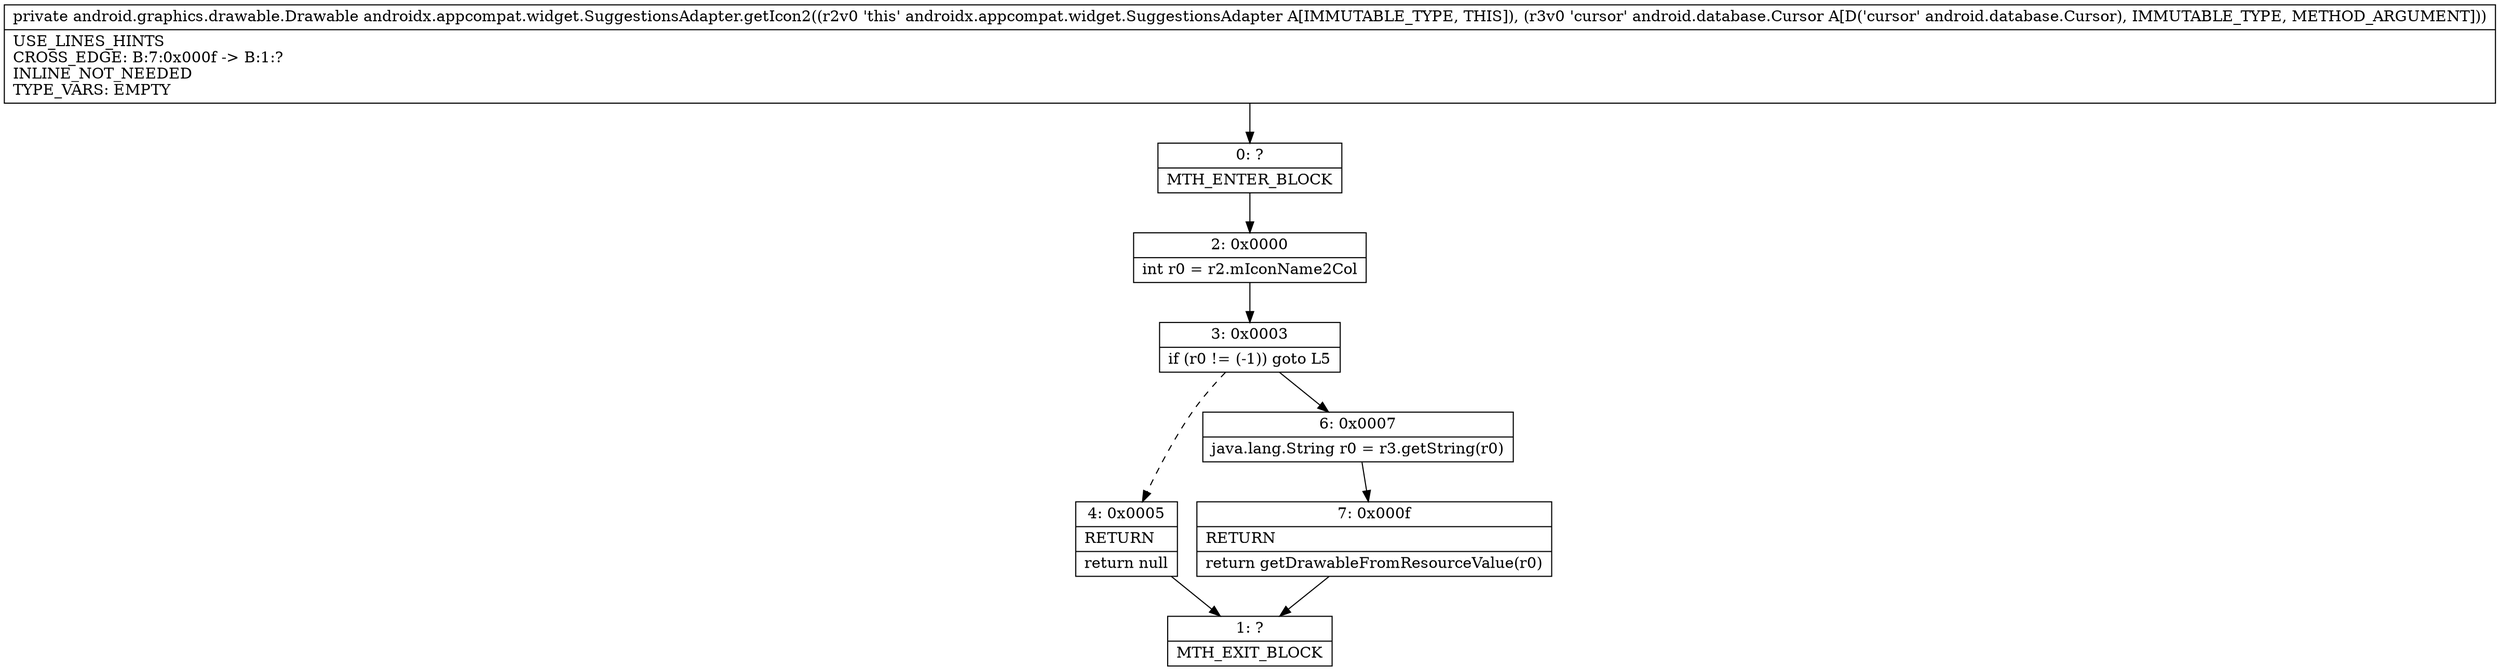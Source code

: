 digraph "CFG forandroidx.appcompat.widget.SuggestionsAdapter.getIcon2(Landroid\/database\/Cursor;)Landroid\/graphics\/drawable\/Drawable;" {
Node_0 [shape=record,label="{0\:\ ?|MTH_ENTER_BLOCK\l}"];
Node_2 [shape=record,label="{2\:\ 0x0000|int r0 = r2.mIconName2Col\l}"];
Node_3 [shape=record,label="{3\:\ 0x0003|if (r0 != (\-1)) goto L5\l}"];
Node_4 [shape=record,label="{4\:\ 0x0005|RETURN\l|return null\l}"];
Node_1 [shape=record,label="{1\:\ ?|MTH_EXIT_BLOCK\l}"];
Node_6 [shape=record,label="{6\:\ 0x0007|java.lang.String r0 = r3.getString(r0)\l}"];
Node_7 [shape=record,label="{7\:\ 0x000f|RETURN\l|return getDrawableFromResourceValue(r0)\l}"];
MethodNode[shape=record,label="{private android.graphics.drawable.Drawable androidx.appcompat.widget.SuggestionsAdapter.getIcon2((r2v0 'this' androidx.appcompat.widget.SuggestionsAdapter A[IMMUTABLE_TYPE, THIS]), (r3v0 'cursor' android.database.Cursor A[D('cursor' android.database.Cursor), IMMUTABLE_TYPE, METHOD_ARGUMENT]))  | USE_LINES_HINTS\lCROSS_EDGE: B:7:0x000f \-\> B:1:?\lINLINE_NOT_NEEDED\lTYPE_VARS: EMPTY\l}"];
MethodNode -> Node_0;Node_0 -> Node_2;
Node_2 -> Node_3;
Node_3 -> Node_4[style=dashed];
Node_3 -> Node_6;
Node_4 -> Node_1;
Node_6 -> Node_7;
Node_7 -> Node_1;
}

